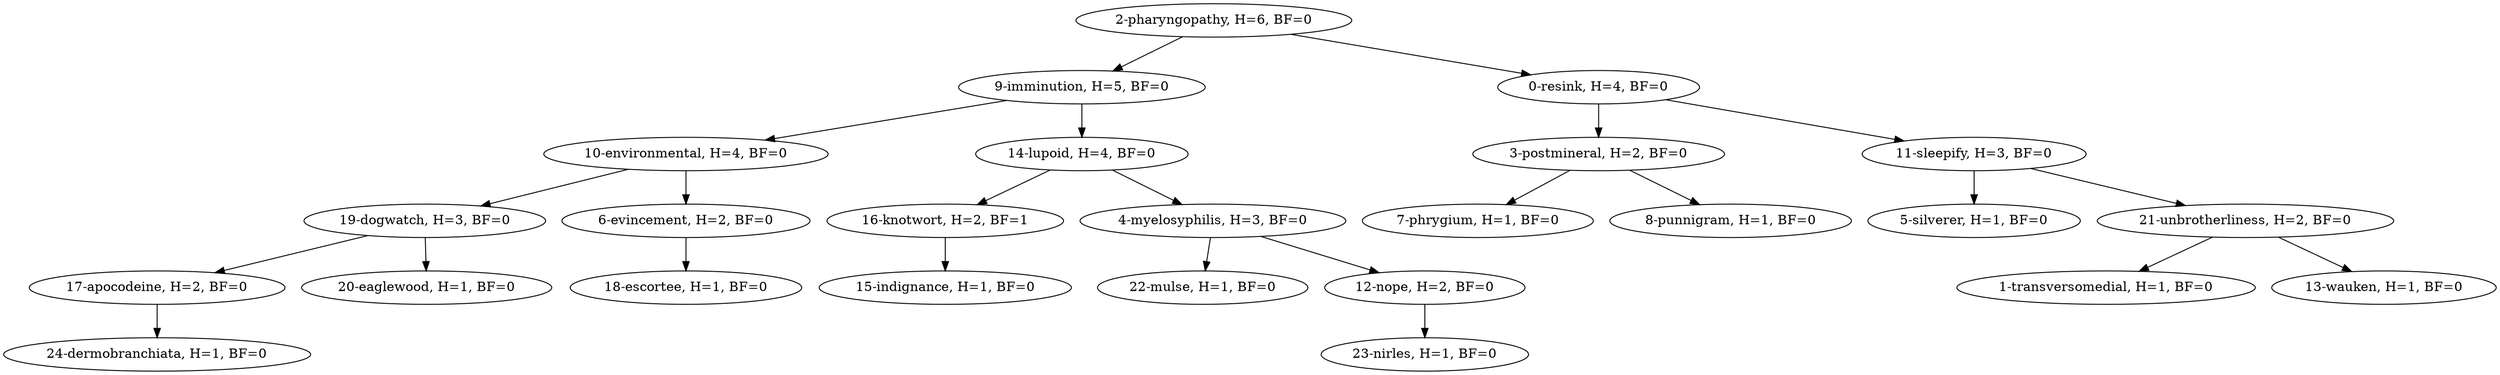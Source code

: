 digraph g { 
 node17 [label="17-apocodeine, H=2, BF=0"];
 node24 [label="24-dermobranchiata, H=1, BF=0"];
 node19 [label="19-dogwatch, H=3, BF=0"];
 node20 [label="20-eaglewood, H=1, BF=0"];
 node10 [label="10-environmental, H=4, BF=0"];
 node18 [label="18-escortee, H=1, BF=0"];
 node6 [label="6-evincement, H=2, BF=0"];
 node9 [label="9-imminution, H=5, BF=0"];
 node15 [label="15-indignance, H=1, BF=0"];
 node16 [label="16-knotwort, H=2, BF=1"];
 node14 [label="14-lupoid, H=4, BF=0"];
 node22 [label="22-mulse, H=1, BF=0"];
 node4 [label="4-myelosyphilis, H=3, BF=0"];
 node23 [label="23-nirles, H=1, BF=0"];
 node12 [label="12-nope, H=2, BF=0"];
 node2 [label="2-pharyngopathy, H=6, BF=0"];
 node7 [label="7-phrygium, H=1, BF=0"];
 node3 [label="3-postmineral, H=2, BF=0"];
 node8 [label="8-punnigram, H=1, BF=0"];
 node0 [label="0-resink, H=4, BF=0"];
 node5 [label="5-silverer, H=1, BF=0"];
 node11 [label="11-sleepify, H=3, BF=0"];
 node1 [label="1-transversomedial, H=1, BF=0"];
 node21 [label="21-unbrotherliness, H=2, BF=0"];
 node13 [label="13-wauken, H=1, BF=0"];
  node2 -> node9;
  node9 -> node10;
  node10 -> node19;
  node19 -> node17;
  node17 -> node24;
  node19 -> node20;
  node10 -> node6;
  node6 -> node18;
  node9 -> node14;
  node14 -> node16;
  node16 -> node15;
  node14 -> node4;
  node4 -> node22;
  node4 -> node12;
  node12 -> node23;
  node2 -> node0;
  node0 -> node3;
  node3 -> node7;
  node3 -> node8;
  node0 -> node11;
  node11 -> node5;
  node11 -> node21;
  node21 -> node1;
  node21 -> node13;
} 
